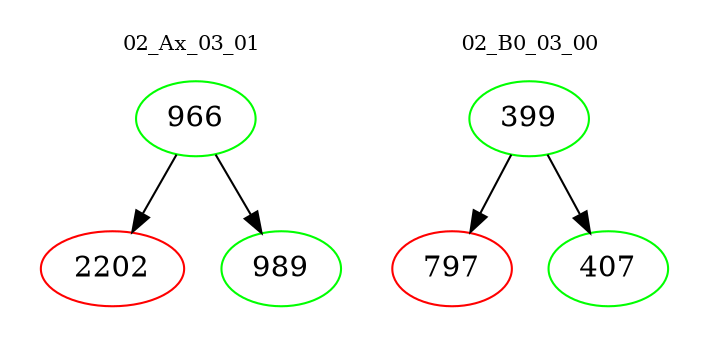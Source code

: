 digraph{
subgraph cluster_0 {
color = white
label = "02_Ax_03_01";
fontsize=10;
T0_966 [label="966", color="green"]
T0_966 -> T0_2202 [color="black"]
T0_2202 [label="2202", color="red"]
T0_966 -> T0_989 [color="black"]
T0_989 [label="989", color="green"]
}
subgraph cluster_1 {
color = white
label = "02_B0_03_00";
fontsize=10;
T1_399 [label="399", color="green"]
T1_399 -> T1_797 [color="black"]
T1_797 [label="797", color="red"]
T1_399 -> T1_407 [color="black"]
T1_407 [label="407", color="green"]
}
}
